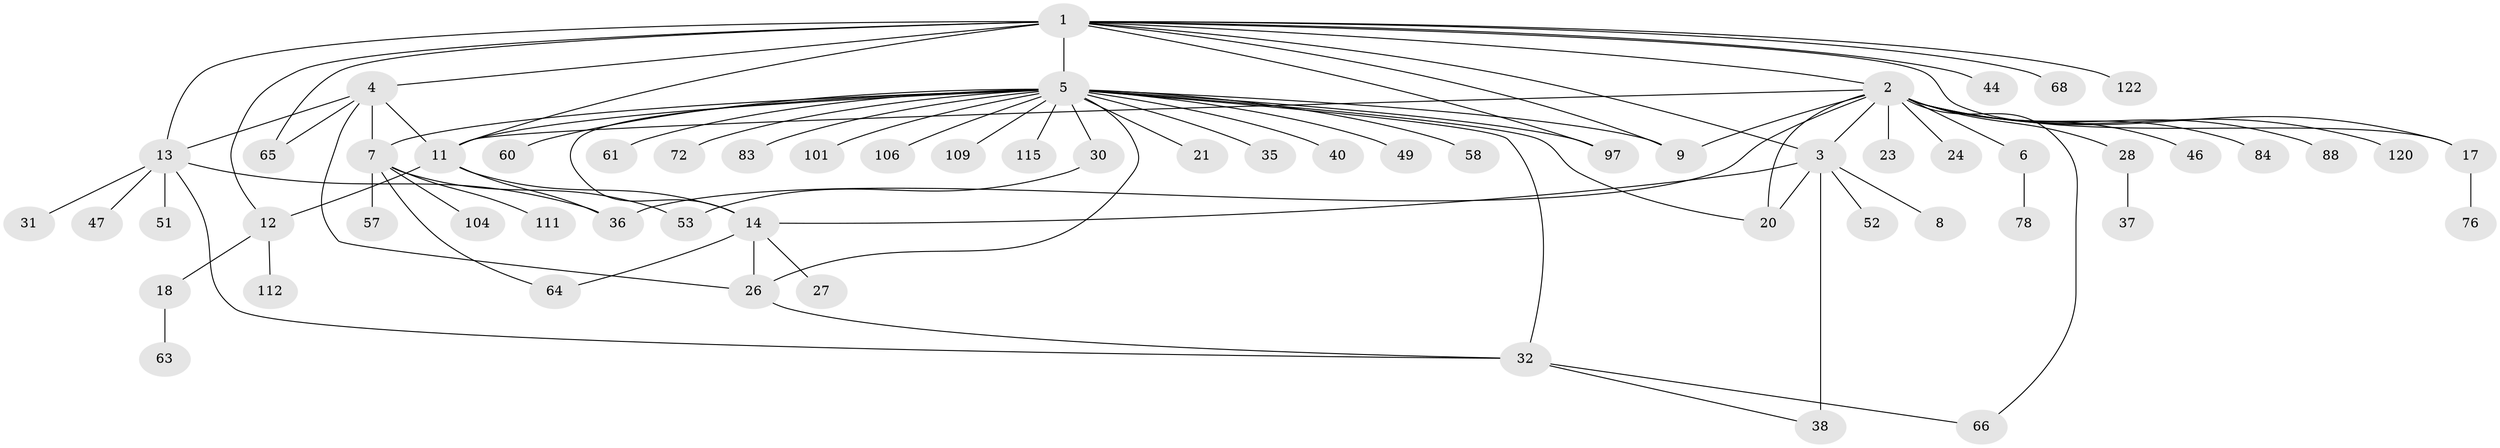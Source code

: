 // original degree distribution, {18: 0.008, 16: 0.008, 11: 0.008, 7: 0.016, 12: 0.008, 3: 0.12, 9: 0.016, 1: 0.544, 4: 0.04, 5: 0.024, 13: 0.008, 2: 0.168, 6: 0.032}
// Generated by graph-tools (version 1.1) at 2025/14/03/09/25 04:14:32]
// undirected, 62 vertices, 87 edges
graph export_dot {
graph [start="1"]
  node [color=gray90,style=filled];
  1;
  2;
  3 [super="+34+39+10+82"];
  4 [super="+41+71"];
  5 [super="+42+15"];
  6 [super="+110"];
  7 [super="+62"];
  8;
  9 [super="+86+96"];
  11 [super="+29+50"];
  12 [super="+74+48+73"];
  13 [super="+25+70"];
  14 [super="+33"];
  17 [super="+19+22"];
  18;
  20 [super="+90+67"];
  21;
  23;
  24;
  26 [super="+45"];
  27;
  28;
  30 [super="+113+69"];
  31;
  32 [super="+92"];
  35;
  36 [super="+81+105+43"];
  37;
  38 [super="+103"];
  40;
  44 [super="+75+55"];
  46;
  47;
  49;
  51;
  52;
  53 [super="+123+87"];
  57;
  58;
  60;
  61;
  63;
  64 [super="+99"];
  65;
  66;
  68 [super="+94"];
  72;
  76 [super="+100+93"];
  78;
  83;
  84;
  88;
  97 [super="+107"];
  101;
  104;
  106;
  109;
  111;
  112;
  115;
  120;
  122;
  1 -- 2;
  1 -- 3;
  1 -- 4 [weight=2];
  1 -- 5 [weight=2];
  1 -- 9;
  1 -- 11 [weight=2];
  1 -- 12;
  1 -- 13;
  1 -- 17;
  1 -- 44;
  1 -- 65;
  1 -- 68;
  1 -- 97;
  1 -- 122;
  2 -- 3;
  2 -- 6;
  2 -- 20;
  2 -- 23;
  2 -- 24;
  2 -- 28;
  2 -- 36;
  2 -- 46;
  2 -- 66;
  2 -- 84;
  2 -- 88;
  2 -- 120;
  2 -- 9;
  2 -- 17;
  2 -- 11;
  3 -- 8;
  3 -- 38 [weight=2];
  3 -- 20 [weight=2];
  3 -- 14;
  3 -- 52;
  4 -- 7;
  4 -- 13;
  4 -- 65;
  4 -- 11;
  4 -- 26;
  5 -- 7 [weight=2];
  5 -- 14;
  5 -- 26;
  5 -- 32;
  5 -- 83;
  5 -- 109;
  5 -- 115;
  5 -- 97;
  5 -- 20;
  5 -- 61;
  5 -- 35;
  5 -- 101;
  5 -- 40;
  5 -- 9;
  5 -- 72;
  5 -- 11;
  5 -- 106;
  5 -- 49;
  5 -- 21;
  5 -- 58;
  5 -- 60;
  5 -- 30;
  6 -- 78;
  7 -- 53;
  7 -- 57;
  7 -- 104;
  7 -- 111;
  7 -- 64;
  11 -- 14;
  11 -- 12;
  11 -- 36;
  12 -- 18;
  12 -- 112;
  13 -- 31;
  13 -- 32;
  13 -- 36;
  13 -- 47;
  13 -- 51;
  14 -- 27;
  14 -- 64;
  14 -- 26;
  17 -- 76;
  18 -- 63;
  26 -- 32;
  28 -- 37;
  30 -- 53;
  32 -- 66;
  32 -- 38;
}
